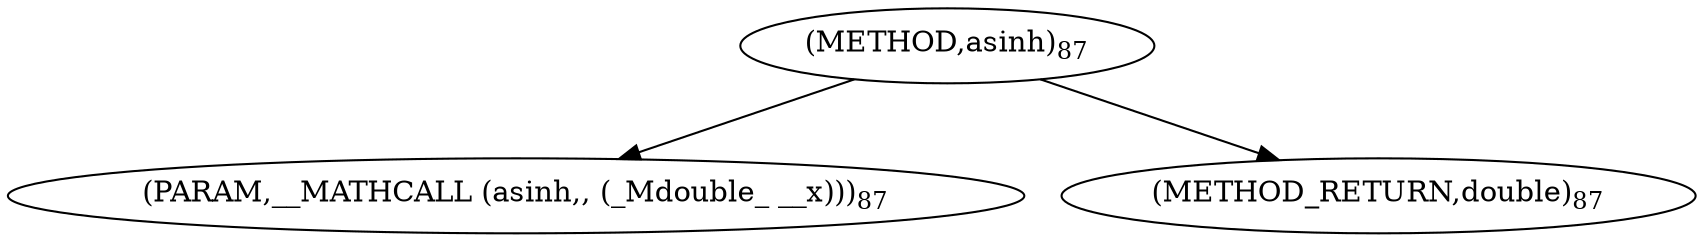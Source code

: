 digraph "asinh" {  
"6266" [label = <(METHOD,asinh)<SUB>87</SUB>> ]
"6267" [label = <(PARAM,__MATHCALL (asinh,, (_Mdouble_ __x)))<SUB>87</SUB>> ]
"6268" [label = <(METHOD_RETURN,double)<SUB>87</SUB>> ]
  "6266" -> "6267" 
  "6266" -> "6268" 
}
